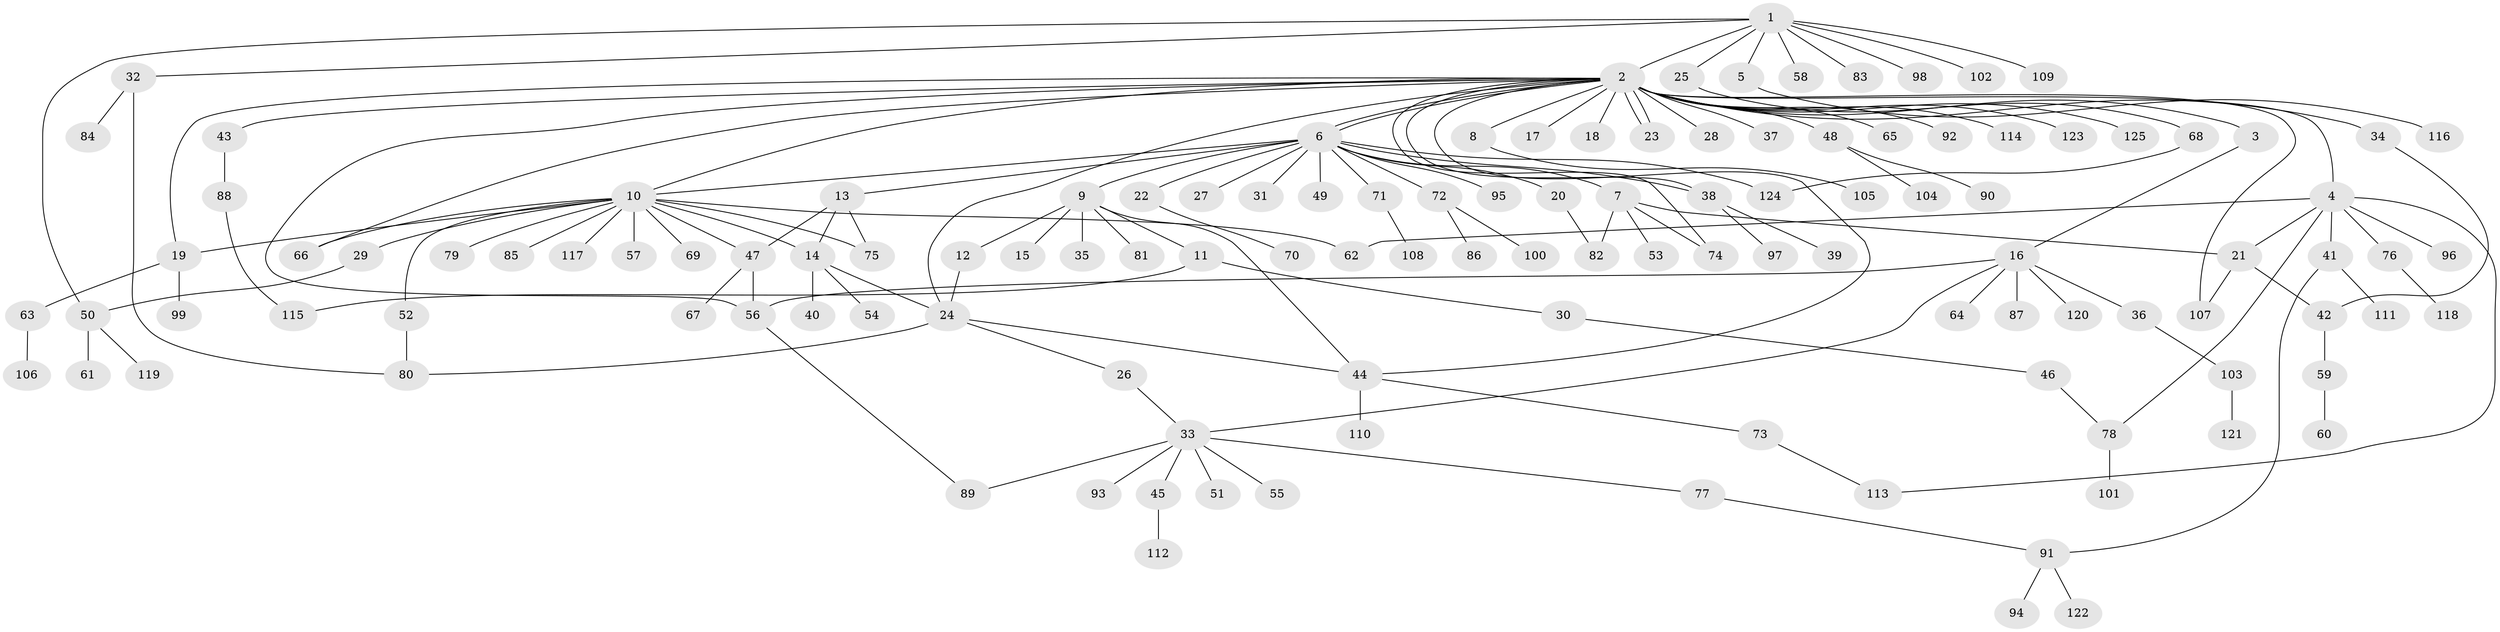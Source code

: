 // Generated by graph-tools (version 1.1) at 2025/47/03/09/25 04:47:05]
// undirected, 125 vertices, 155 edges
graph export_dot {
graph [start="1"]
  node [color=gray90,style=filled];
  1;
  2;
  3;
  4;
  5;
  6;
  7;
  8;
  9;
  10;
  11;
  12;
  13;
  14;
  15;
  16;
  17;
  18;
  19;
  20;
  21;
  22;
  23;
  24;
  25;
  26;
  27;
  28;
  29;
  30;
  31;
  32;
  33;
  34;
  35;
  36;
  37;
  38;
  39;
  40;
  41;
  42;
  43;
  44;
  45;
  46;
  47;
  48;
  49;
  50;
  51;
  52;
  53;
  54;
  55;
  56;
  57;
  58;
  59;
  60;
  61;
  62;
  63;
  64;
  65;
  66;
  67;
  68;
  69;
  70;
  71;
  72;
  73;
  74;
  75;
  76;
  77;
  78;
  79;
  80;
  81;
  82;
  83;
  84;
  85;
  86;
  87;
  88;
  89;
  90;
  91;
  92;
  93;
  94;
  95;
  96;
  97;
  98;
  99;
  100;
  101;
  102;
  103;
  104;
  105;
  106;
  107;
  108;
  109;
  110;
  111;
  112;
  113;
  114;
  115;
  116;
  117;
  118;
  119;
  120;
  121;
  122;
  123;
  124;
  125;
  1 -- 2;
  1 -- 5;
  1 -- 25;
  1 -- 32;
  1 -- 50;
  1 -- 58;
  1 -- 83;
  1 -- 98;
  1 -- 102;
  1 -- 109;
  2 -- 3;
  2 -- 4;
  2 -- 6;
  2 -- 6;
  2 -- 8;
  2 -- 10;
  2 -- 17;
  2 -- 18;
  2 -- 19;
  2 -- 23;
  2 -- 23;
  2 -- 24;
  2 -- 28;
  2 -- 34;
  2 -- 37;
  2 -- 38;
  2 -- 43;
  2 -- 44;
  2 -- 48;
  2 -- 56;
  2 -- 65;
  2 -- 66;
  2 -- 74;
  2 -- 92;
  2 -- 107;
  2 -- 114;
  2 -- 123;
  2 -- 125;
  3 -- 16;
  4 -- 21;
  4 -- 41;
  4 -- 62;
  4 -- 76;
  4 -- 78;
  4 -- 96;
  4 -- 113;
  5 -- 116;
  6 -- 7;
  6 -- 9;
  6 -- 10;
  6 -- 13;
  6 -- 20;
  6 -- 22;
  6 -- 27;
  6 -- 31;
  6 -- 38;
  6 -- 49;
  6 -- 71;
  6 -- 72;
  6 -- 95;
  6 -- 124;
  7 -- 21;
  7 -- 53;
  7 -- 74;
  7 -- 82;
  8 -- 105;
  9 -- 11;
  9 -- 12;
  9 -- 15;
  9 -- 35;
  9 -- 44;
  9 -- 81;
  10 -- 14;
  10 -- 19;
  10 -- 29;
  10 -- 47;
  10 -- 52;
  10 -- 57;
  10 -- 62;
  10 -- 66;
  10 -- 69;
  10 -- 75;
  10 -- 79;
  10 -- 85;
  10 -- 117;
  11 -- 30;
  11 -- 115;
  12 -- 24;
  13 -- 14;
  13 -- 47;
  13 -- 75;
  14 -- 24;
  14 -- 40;
  14 -- 54;
  16 -- 33;
  16 -- 36;
  16 -- 56;
  16 -- 64;
  16 -- 87;
  16 -- 120;
  19 -- 63;
  19 -- 99;
  20 -- 82;
  21 -- 42;
  21 -- 107;
  22 -- 70;
  24 -- 26;
  24 -- 44;
  24 -- 80;
  25 -- 68;
  26 -- 33;
  29 -- 50;
  30 -- 46;
  32 -- 80;
  32 -- 84;
  33 -- 45;
  33 -- 51;
  33 -- 55;
  33 -- 77;
  33 -- 89;
  33 -- 93;
  34 -- 42;
  36 -- 103;
  38 -- 39;
  38 -- 97;
  41 -- 91;
  41 -- 111;
  42 -- 59;
  43 -- 88;
  44 -- 73;
  44 -- 110;
  45 -- 112;
  46 -- 78;
  47 -- 56;
  47 -- 67;
  48 -- 90;
  48 -- 104;
  50 -- 61;
  50 -- 119;
  52 -- 80;
  56 -- 89;
  59 -- 60;
  63 -- 106;
  68 -- 124;
  71 -- 108;
  72 -- 86;
  72 -- 100;
  73 -- 113;
  76 -- 118;
  77 -- 91;
  78 -- 101;
  88 -- 115;
  91 -- 94;
  91 -- 122;
  103 -- 121;
}
